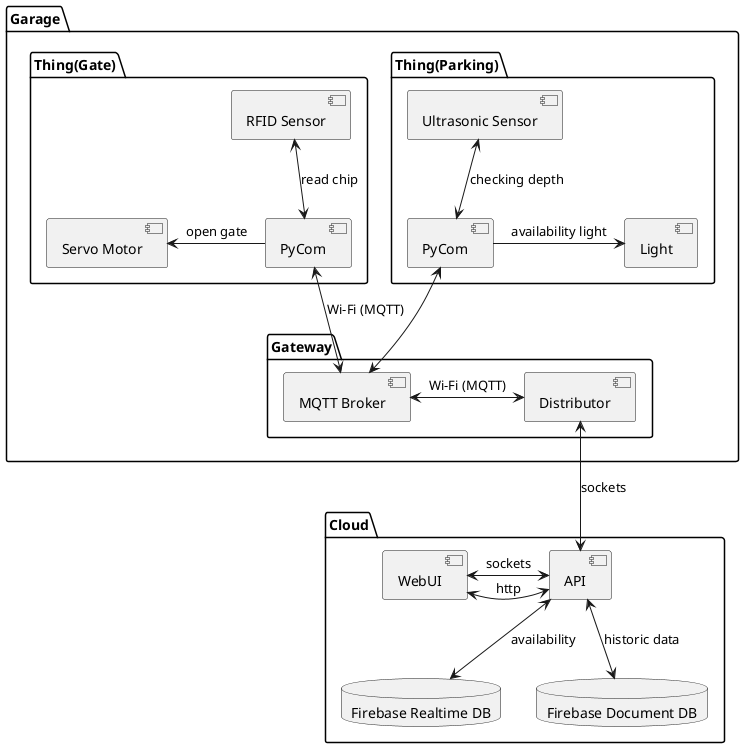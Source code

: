 @startuml

package Garage {
    package Thing(Parking) {
        component "Ultrasonic Sensor" as sensor
        component "PyCom" as py
        component "Light" as actuator

        sensor <-d-> py : checking depth
        actuator <-l- py : availability light
    }

    package Thing(Gate) {
        component "RFID Sensor" as sensor2
        component "PyCom" as py2
        component "Servo Motor" as actuator2

        sensor2 <-d-> py2 : read chip
        actuator2 <-r- py2 : open gate
    }

    package Gateway {
        component "MQTT Broker" as broker
        component Distributor as distributor
    }

    py <-d-> broker
    py2 <-d-> broker : Wi-Fi (MQTT)
    broker <-r-> distributor : Wi-Fi (MQTT)
}

package Cloud {
    database "Firebase Realtime DB" as realtimedb
    database "Firebase Document DB" as documentdb

    component API as api

    component WebUI as web

    api <-l-> web : sockets
    api <-l-> web : http
    api <-d-> realtimedb : availability
    api <-d-> documentdb : historic data

    distributor <--> api : sockets
}

@enduml
